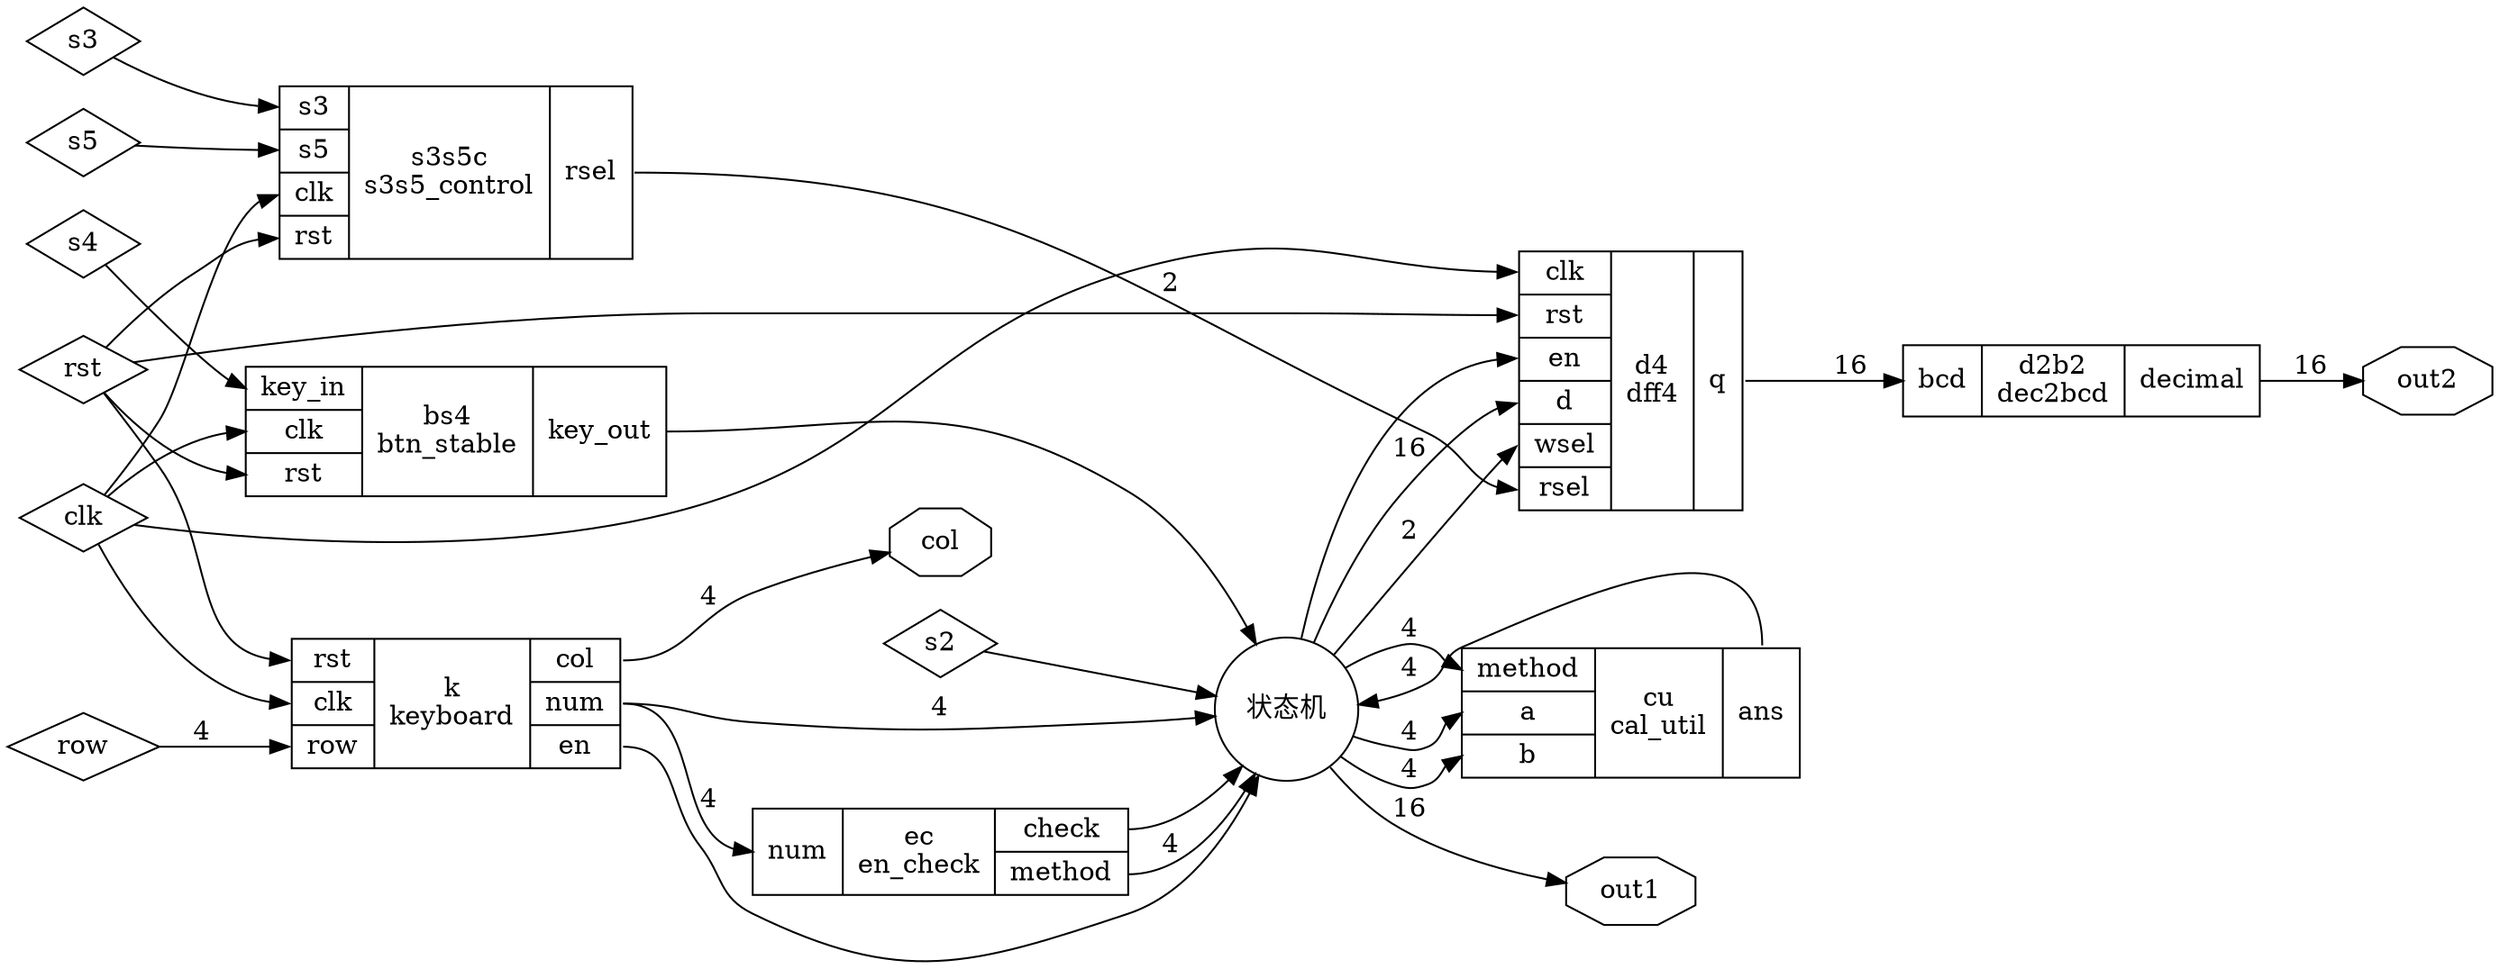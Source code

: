 digraph "keyboard" {
    // label = "keyboard";
    rankdir = "LR";
    
    // 输入，用菱形表示
    clk [shape = diamond;label = "clk";];
    rst [shape = diamond;label = "rst";];
    s2 [shape = diamond;label = "s2";];
    s3 [shape = diamond;label = "s3";];
    s4 [shape = diamond;label = "s4";];
    s5 [shape = diamond;label = "s5";];
    row [shape = diamond;label = "row";];
    
    // 输出，用八边形表示
    out1 [shape = octagon;label = "out1";];
    out2 [shape = octagon;label = "out2";];
    col [shape = octagon;label = "col";];
    
    // 元件
    bs4 [shape = record;label = "{{<b0> key_in | <b1> clk | <b2> rst}|bs4\nbtn_stable|{<s0> key_out}}";];
    ec [shape = record;label = "{{<e0> num}|ec\nen_check|{<c0> check | <c1> method}}";];
    cu [shape = record;label = "{{<c0> method | <c1> a | <c2> b}|cu\ncal_util|{<u0> ans}}";];
    s3s5c [shape = record;label = "{{<s0> s3 | <s1> s5 | <s2> clk | <s3> rst }|s3s5c\ns3s5_control|{<c0> rsel}}";];
    d2b2 [shape = record;label = "{{<d0>bcd}|d2b2\ndec2bcd|{<b0>decimal}}";];
    d4 [shape = record;label = "{{<d0>clk | <d1>rst | <d2>en | <d3>d | <d4>wsel | <d5> rsel } |d4\ndff4| { <f0>q}}";];
    k [shape = record;label = "{{<e0> rst | <e1> clk | <e2> row}|k\nkeyboard|{<k0> col | <k1> num | <k2> en}}";];
    
    state [shape = circle;label = "状态机";];
    
    // 连线
    k:k0 -> col [label = "4";];
    k:k1 -> state [label = "4";];
    k:k2 -> state;
    rst -> k:e0;
    clk -> k:e1;
    rst -> d4:d1;
    clk -> d4:d0;
    rst -> bs4:b2;
    clk -> bs4:b1;
    row -> k:e2 [label = "4";];
    s3 -> s3s5c:s0;
    s5 -> s3s5c:s1;
    s2 -> state;
    clk -> s3s5c:s2;
    rst -> s3s5c:s3;
    s3s5c:c0 -> d4:d5 [label = "2";];
    state -> out1 [label = "16";];
    state -> d4:d2;
    state -> d4:d3 [label = "16";];
    state -> d4:d4 [label = "2";];
    s4 -> bs4:b0;
    bs4:s0 -> state;
    d4:f0 -> d2b2:d0 [label = "16";];
    d2b2:b0 -> out2 [label = "16";];
    state -> cu:c0 [label = "4";];
    state -> cu:c1 [label = "4";];
    state -> cu:c2 [label = "4";];
    cu:u0 -> state [label = "4";];
    k:k1 -> ec:e0 [label = "4";];
    ec:c0 -> state;
    ec:c1 -> state [label = "4";];
}